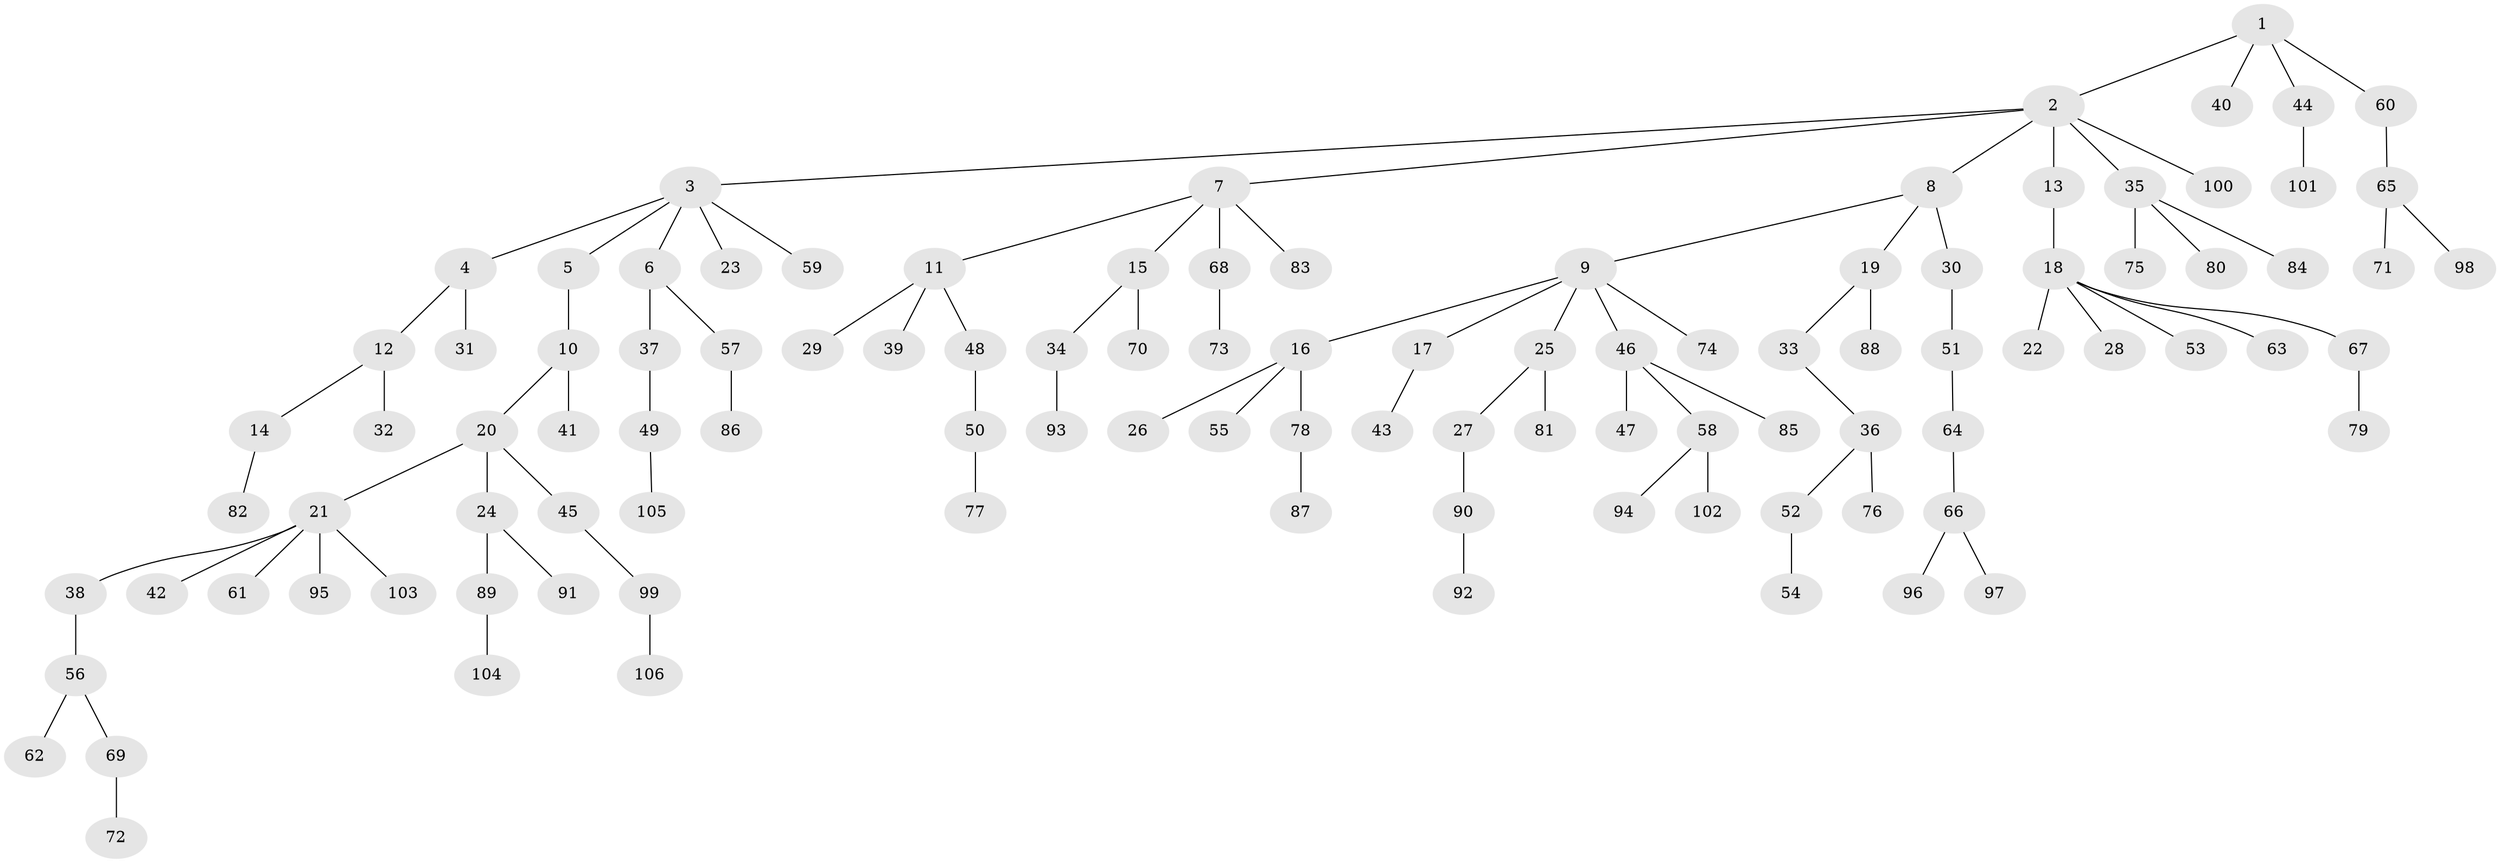 // coarse degree distribution, {3: 0.078125, 6: 0.015625, 5: 0.0625, 2: 0.34375, 4: 0.046875, 1: 0.453125}
// Generated by graph-tools (version 1.1) at 2025/51/03/04/25 22:51:37]
// undirected, 106 vertices, 105 edges
graph export_dot {
  node [color=gray90,style=filled];
  1;
  2;
  3;
  4;
  5;
  6;
  7;
  8;
  9;
  10;
  11;
  12;
  13;
  14;
  15;
  16;
  17;
  18;
  19;
  20;
  21;
  22;
  23;
  24;
  25;
  26;
  27;
  28;
  29;
  30;
  31;
  32;
  33;
  34;
  35;
  36;
  37;
  38;
  39;
  40;
  41;
  42;
  43;
  44;
  45;
  46;
  47;
  48;
  49;
  50;
  51;
  52;
  53;
  54;
  55;
  56;
  57;
  58;
  59;
  60;
  61;
  62;
  63;
  64;
  65;
  66;
  67;
  68;
  69;
  70;
  71;
  72;
  73;
  74;
  75;
  76;
  77;
  78;
  79;
  80;
  81;
  82;
  83;
  84;
  85;
  86;
  87;
  88;
  89;
  90;
  91;
  92;
  93;
  94;
  95;
  96;
  97;
  98;
  99;
  100;
  101;
  102;
  103;
  104;
  105;
  106;
  1 -- 2;
  1 -- 40;
  1 -- 44;
  1 -- 60;
  2 -- 3;
  2 -- 7;
  2 -- 8;
  2 -- 13;
  2 -- 35;
  2 -- 100;
  3 -- 4;
  3 -- 5;
  3 -- 6;
  3 -- 23;
  3 -- 59;
  4 -- 12;
  4 -- 31;
  5 -- 10;
  6 -- 37;
  6 -- 57;
  7 -- 11;
  7 -- 15;
  7 -- 68;
  7 -- 83;
  8 -- 9;
  8 -- 19;
  8 -- 30;
  9 -- 16;
  9 -- 17;
  9 -- 25;
  9 -- 46;
  9 -- 74;
  10 -- 20;
  10 -- 41;
  11 -- 29;
  11 -- 39;
  11 -- 48;
  12 -- 14;
  12 -- 32;
  13 -- 18;
  14 -- 82;
  15 -- 34;
  15 -- 70;
  16 -- 26;
  16 -- 55;
  16 -- 78;
  17 -- 43;
  18 -- 22;
  18 -- 28;
  18 -- 53;
  18 -- 63;
  18 -- 67;
  19 -- 33;
  19 -- 88;
  20 -- 21;
  20 -- 24;
  20 -- 45;
  21 -- 38;
  21 -- 42;
  21 -- 61;
  21 -- 95;
  21 -- 103;
  24 -- 89;
  24 -- 91;
  25 -- 27;
  25 -- 81;
  27 -- 90;
  30 -- 51;
  33 -- 36;
  34 -- 93;
  35 -- 75;
  35 -- 80;
  35 -- 84;
  36 -- 52;
  36 -- 76;
  37 -- 49;
  38 -- 56;
  44 -- 101;
  45 -- 99;
  46 -- 47;
  46 -- 58;
  46 -- 85;
  48 -- 50;
  49 -- 105;
  50 -- 77;
  51 -- 64;
  52 -- 54;
  56 -- 62;
  56 -- 69;
  57 -- 86;
  58 -- 94;
  58 -- 102;
  60 -- 65;
  64 -- 66;
  65 -- 71;
  65 -- 98;
  66 -- 96;
  66 -- 97;
  67 -- 79;
  68 -- 73;
  69 -- 72;
  78 -- 87;
  89 -- 104;
  90 -- 92;
  99 -- 106;
}
